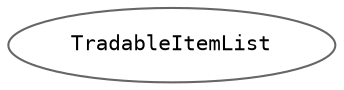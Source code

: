 digraph "Graphical Class Hierarchy"
{
 // INTERACTIVE_SVG=YES
 // LATEX_PDF_SIZE
  bgcolor="transparent";
  edge [fontname=Helvetica,fontsize=10,labelfontname=Helvetica,labelfontsize=10];
  node [fontname=Helvetica,fontsize=10,fontname=Consolas fontsize=10 style=filled height=0.2 width=0.4 margin=0.1];
  rankdir="LR";
  Node0 [id="Node000000",label="TradableItemList",height=0.2,width=0.4,color="grey40", fillcolor="white", style="filled",URL="$class_tradable_item_list.html",tooltip="TradableItemList는 TradableItem 배열을 포함하는 컨테이너 클래스입니다. JSON 데이터 파싱에 사용됩니다."];
}
